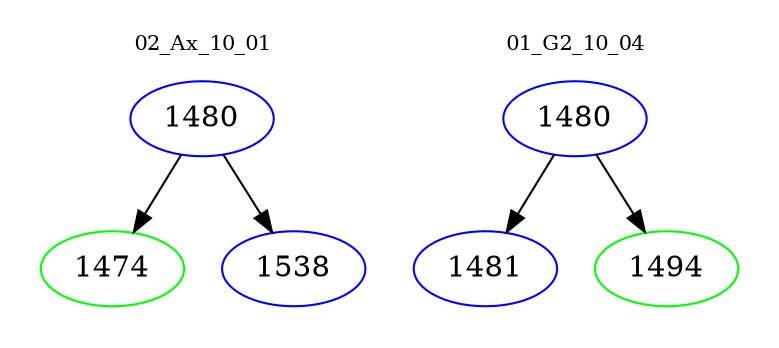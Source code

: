 digraph{
subgraph cluster_0 {
color = white
label = "02_Ax_10_01";
fontsize=10;
T0_1480 [label="1480", color="blue"]
T0_1480 -> T0_1474 [color="black"]
T0_1474 [label="1474", color="green"]
T0_1480 -> T0_1538 [color="black"]
T0_1538 [label="1538", color="blue"]
}
subgraph cluster_1 {
color = white
label = "01_G2_10_04";
fontsize=10;
T1_1480 [label="1480", color="blue"]
T1_1480 -> T1_1481 [color="black"]
T1_1481 [label="1481", color="blue"]
T1_1480 -> T1_1494 [color="black"]
T1_1494 [label="1494", color="green"]
}
}
